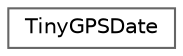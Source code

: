 digraph "Graphical Class Hierarchy"
{
 // LATEX_PDF_SIZE
  bgcolor="transparent";
  edge [fontname=Helvetica,fontsize=10,labelfontname=Helvetica,labelfontsize=10];
  node [fontname=Helvetica,fontsize=10,shape=box,height=0.2,width=0.4];
  rankdir="LR";
  Node0 [id="Node000000",label="TinyGPSDate",height=0.2,width=0.4,color="grey40", fillcolor="white", style="filled",URL="$struct_tiny_g_p_s_date.html",tooltip=" "];
}
